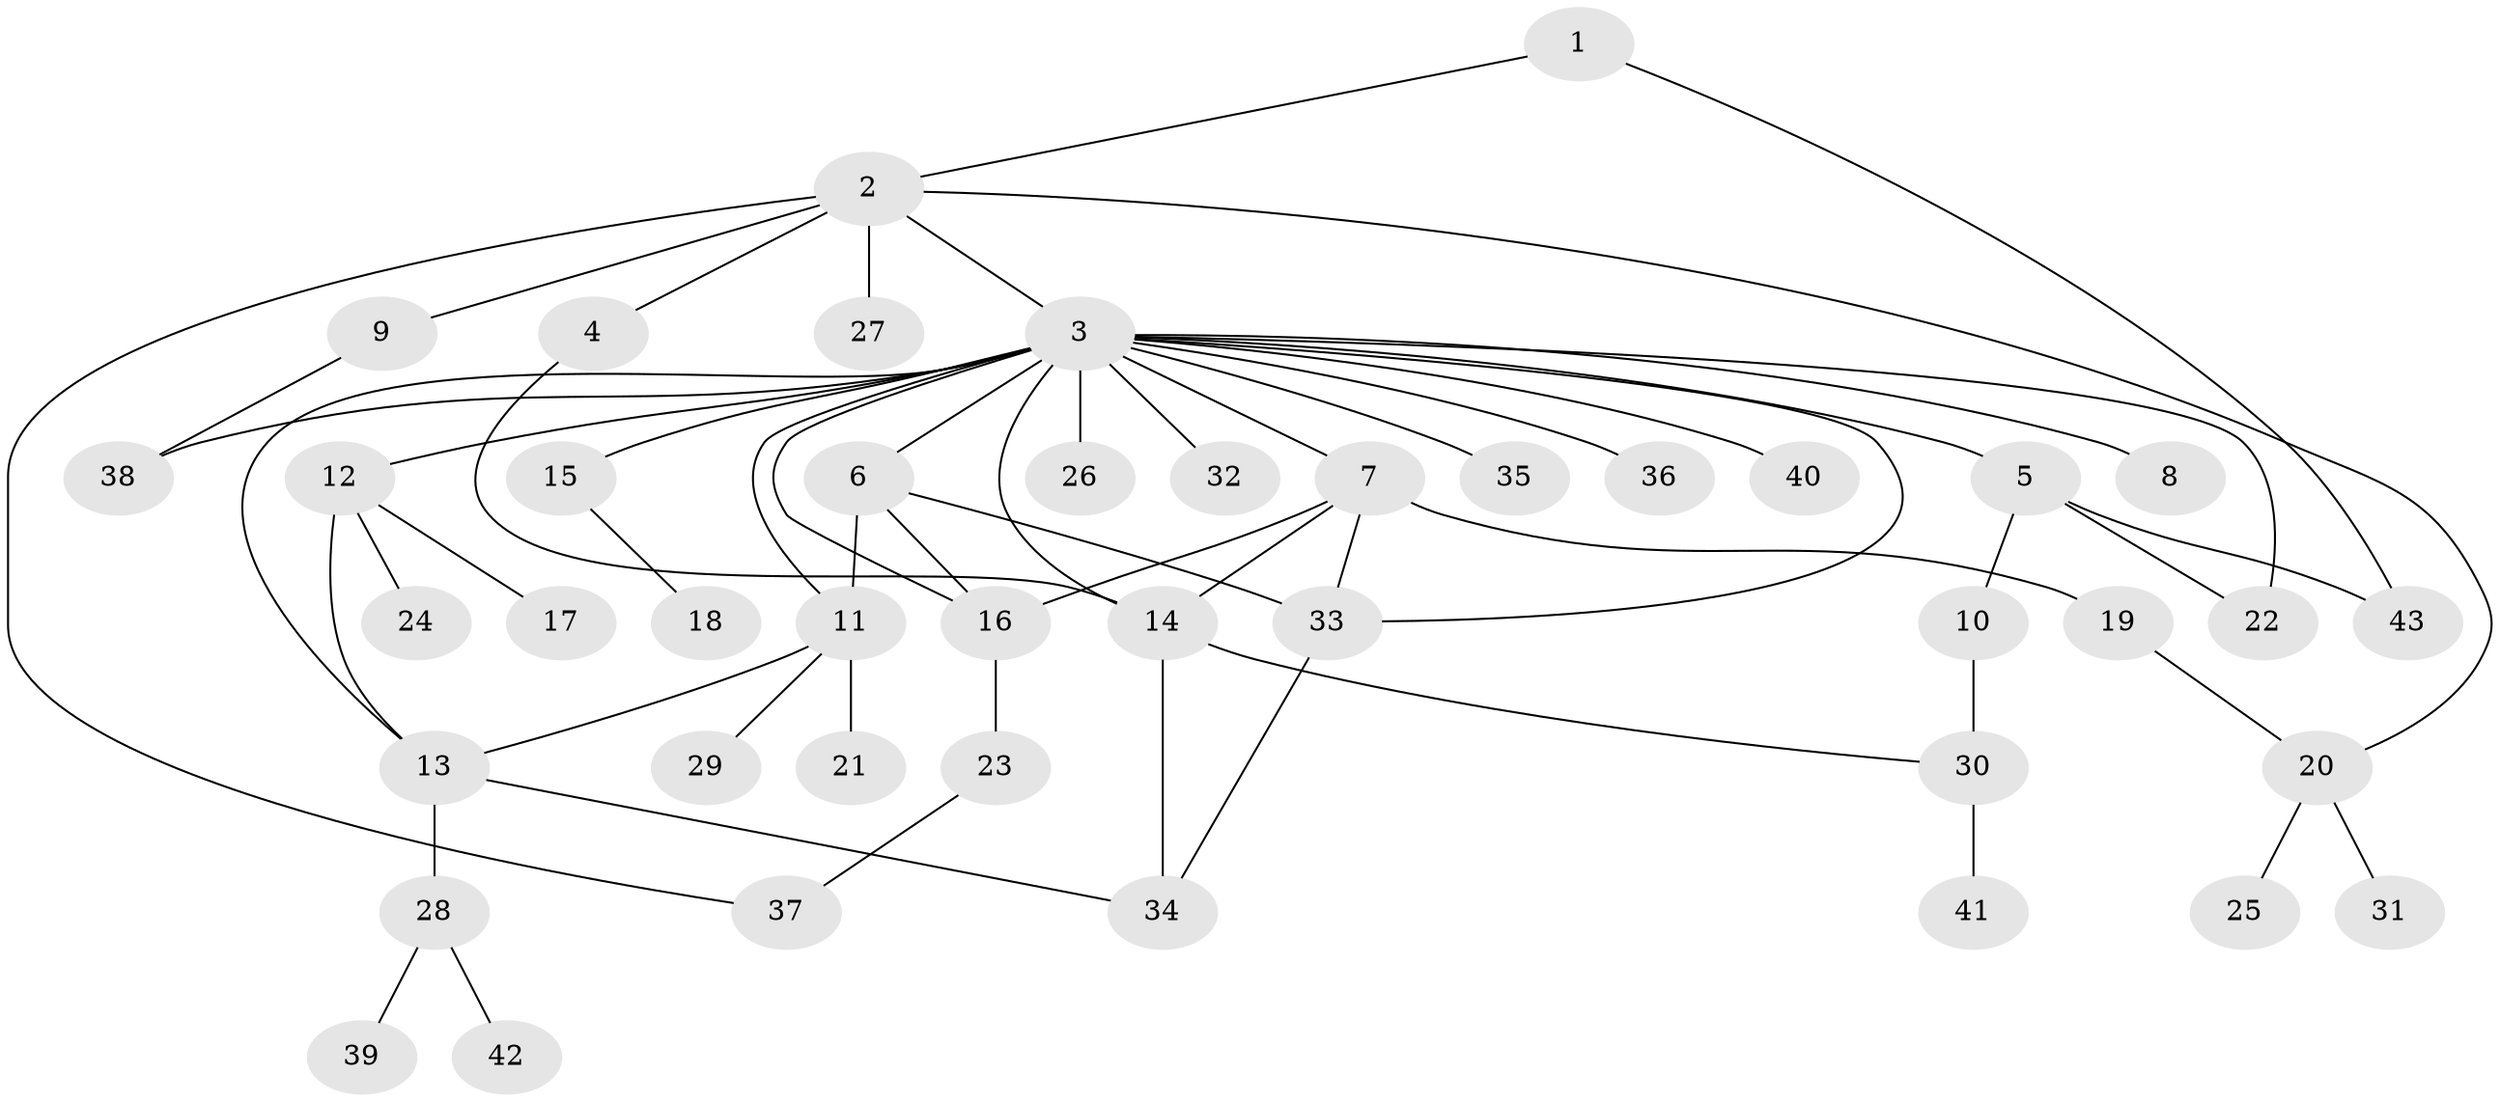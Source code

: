 // original degree distribution, {3: 0.15492957746478872, 8: 0.014084507042253521, 22: 0.014084507042253521, 2: 0.19718309859154928, 5: 0.04225352112676056, 6: 0.028169014084507043, 1: 0.43661971830985913, 7: 0.014084507042253521, 4: 0.09859154929577464}
// Generated by graph-tools (version 1.1) at 2025/50/03/04/25 22:50:32]
// undirected, 43 vertices, 59 edges
graph export_dot {
  node [color=gray90,style=filled];
  1;
  2;
  3;
  4;
  5;
  6;
  7;
  8;
  9;
  10;
  11;
  12;
  13;
  14;
  15;
  16;
  17;
  18;
  19;
  20;
  21;
  22;
  23;
  24;
  25;
  26;
  27;
  28;
  29;
  30;
  31;
  32;
  33;
  34;
  35;
  36;
  37;
  38;
  39;
  40;
  41;
  42;
  43;
  1 -- 2 [weight=1.0];
  1 -- 43 [weight=1.0];
  2 -- 3 [weight=1.0];
  2 -- 4 [weight=1.0];
  2 -- 9 [weight=1.0];
  2 -- 20 [weight=1.0];
  2 -- 27 [weight=1.0];
  2 -- 37 [weight=1.0];
  3 -- 5 [weight=1.0];
  3 -- 6 [weight=1.0];
  3 -- 7 [weight=1.0];
  3 -- 8 [weight=1.0];
  3 -- 11 [weight=1.0];
  3 -- 12 [weight=1.0];
  3 -- 13 [weight=1.0];
  3 -- 14 [weight=1.0];
  3 -- 15 [weight=1.0];
  3 -- 16 [weight=1.0];
  3 -- 22 [weight=1.0];
  3 -- 26 [weight=1.0];
  3 -- 32 [weight=1.0];
  3 -- 33 [weight=1.0];
  3 -- 35 [weight=1.0];
  3 -- 36 [weight=1.0];
  3 -- 38 [weight=1.0];
  3 -- 40 [weight=1.0];
  4 -- 14 [weight=1.0];
  5 -- 10 [weight=5.0];
  5 -- 22 [weight=1.0];
  5 -- 43 [weight=1.0];
  6 -- 11 [weight=1.0];
  6 -- 16 [weight=1.0];
  6 -- 33 [weight=1.0];
  7 -- 14 [weight=1.0];
  7 -- 16 [weight=1.0];
  7 -- 19 [weight=1.0];
  7 -- 33 [weight=1.0];
  9 -- 38 [weight=1.0];
  10 -- 30 [weight=2.0];
  11 -- 13 [weight=1.0];
  11 -- 21 [weight=1.0];
  11 -- 29 [weight=1.0];
  12 -- 13 [weight=1.0];
  12 -- 17 [weight=1.0];
  12 -- 24 [weight=1.0];
  13 -- 28 [weight=1.0];
  13 -- 34 [weight=1.0];
  14 -- 30 [weight=1.0];
  14 -- 34 [weight=1.0];
  15 -- 18 [weight=1.0];
  16 -- 23 [weight=1.0];
  19 -- 20 [weight=1.0];
  20 -- 25 [weight=1.0];
  20 -- 31 [weight=1.0];
  23 -- 37 [weight=1.0];
  28 -- 39 [weight=1.0];
  28 -- 42 [weight=1.0];
  30 -- 41 [weight=1.0];
  33 -- 34 [weight=1.0];
}
